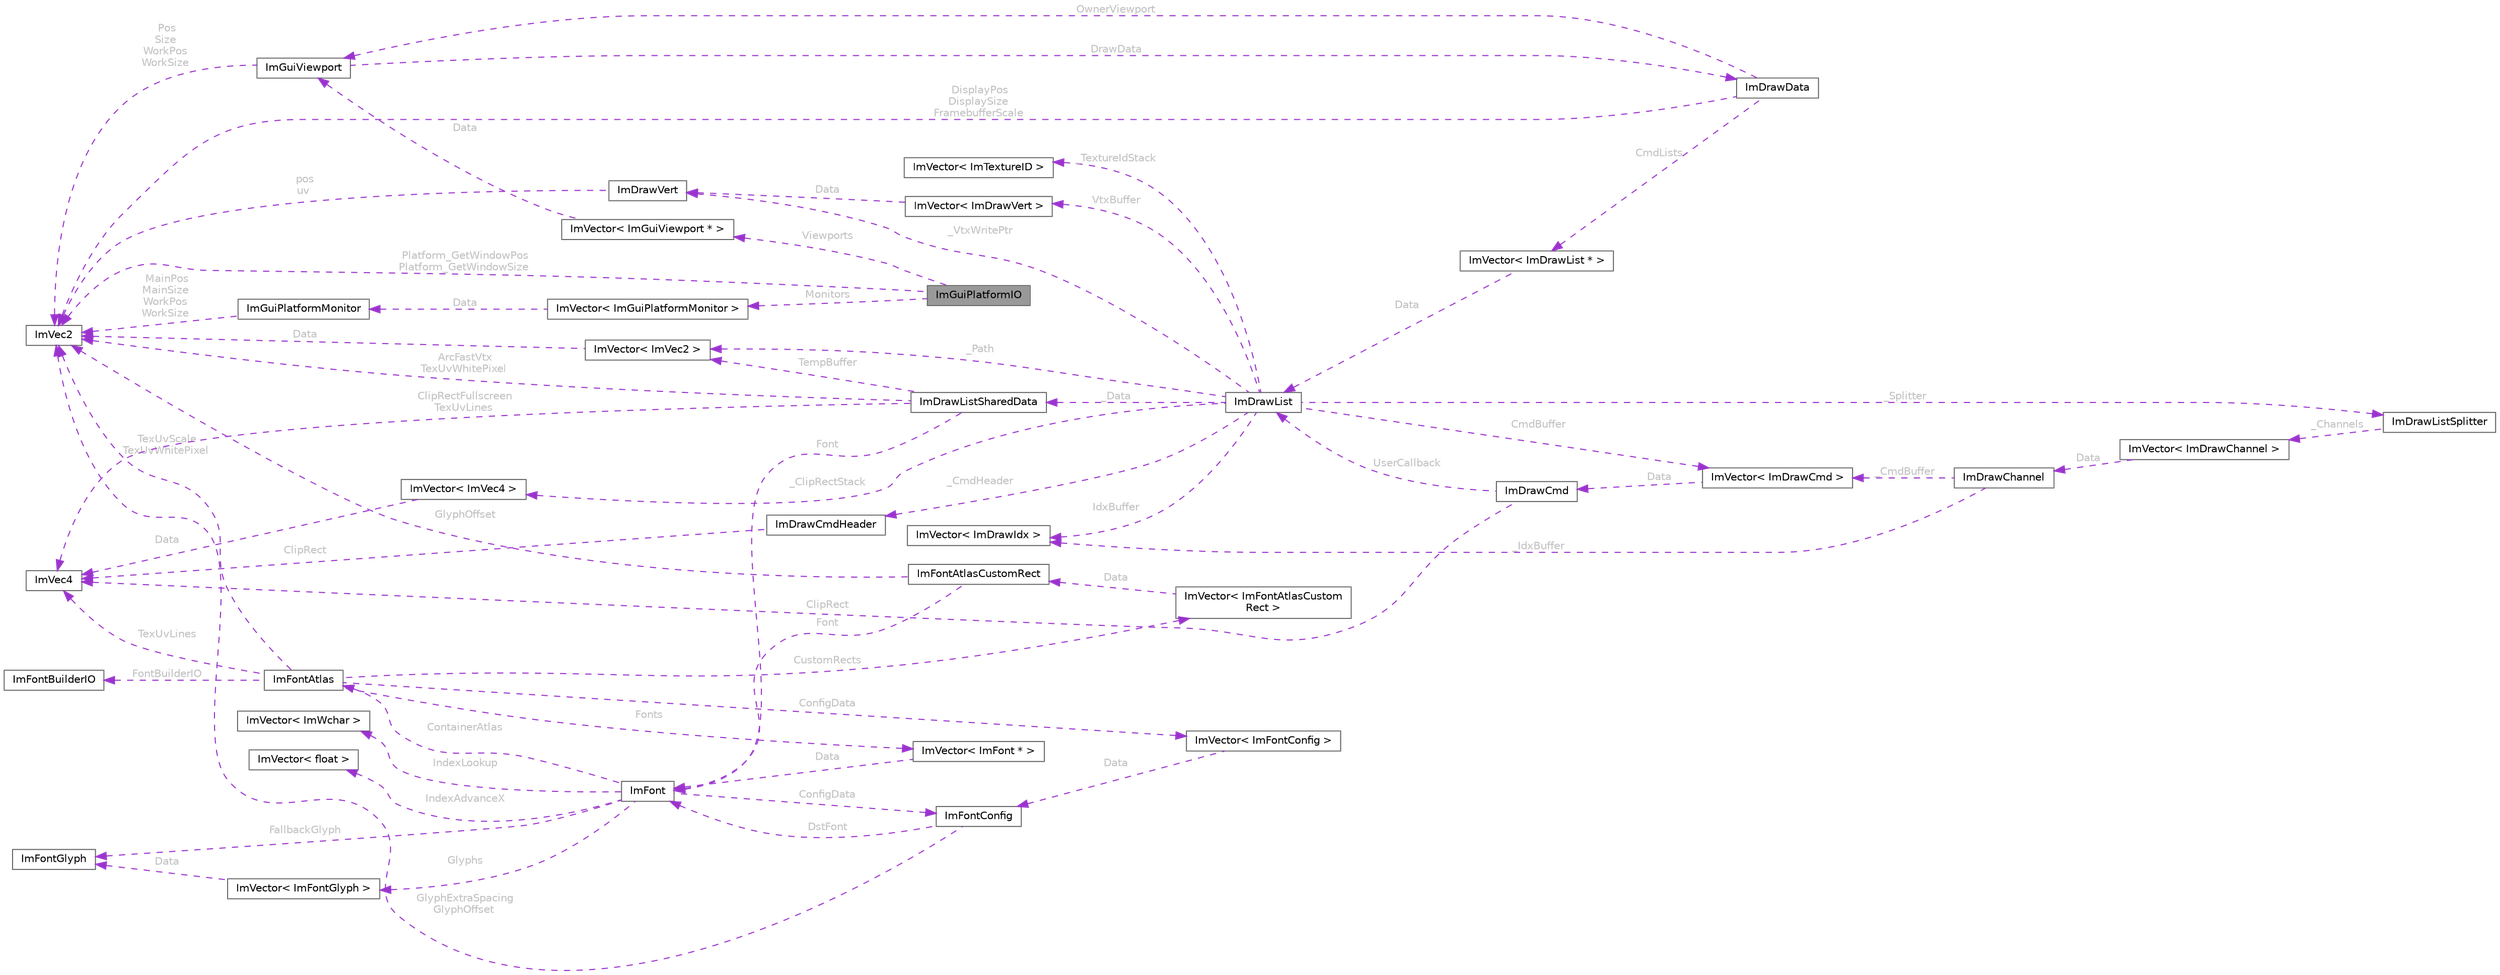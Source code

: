 digraph "ImGuiPlatformIO"
{
 // LATEX_PDF_SIZE
  bgcolor="transparent";
  edge [fontname=Helvetica,fontsize=10,labelfontname=Helvetica,labelfontsize=10];
  node [fontname=Helvetica,fontsize=10,shape=box,height=0.2,width=0.4];
  rankdir="LR";
  Node1 [id="Node000001",label="ImGuiPlatformIO",height=0.2,width=0.4,color="gray40", fillcolor="grey60", style="filled", fontcolor="black",tooltip=" "];
  Node2 -> Node1 [id="edge59_Node000001_Node000002",dir="back",color="darkorchid3",style="dashed",tooltip=" ",label=" Platform_GetWindowPos\nPlatform_GetWindowSize",fontcolor="grey" ];
  Node2 [id="Node000002",label="ImVec2",height=0.2,width=0.4,color="gray40", fillcolor="white", style="filled",URL="$struct_im_vec2.html",tooltip=" "];
  Node3 -> Node1 [id="edge60_Node000001_Node000003",dir="back",color="darkorchid3",style="dashed",tooltip=" ",label=" Monitors",fontcolor="grey" ];
  Node3 [id="Node000003",label="ImVector\< ImGuiPlatformMonitor \>",height=0.2,width=0.4,color="gray40", fillcolor="white", style="filled",URL="$struct_im_vector.html",tooltip=" "];
  Node4 -> Node3 [id="edge61_Node000003_Node000004",dir="back",color="darkorchid3",style="dashed",tooltip=" ",label=" Data",fontcolor="grey" ];
  Node4 [id="Node000004",label="ImGuiPlatformMonitor",height=0.2,width=0.4,color="gray40", fillcolor="white", style="filled",URL="$struct_im_gui_platform_monitor.html",tooltip=" "];
  Node2 -> Node4 [id="edge62_Node000004_Node000002",dir="back",color="darkorchid3",style="dashed",tooltip=" ",label=" MainPos\nMainSize\nWorkPos\nWorkSize",fontcolor="grey" ];
  Node5 -> Node1 [id="edge63_Node000001_Node000005",dir="back",color="darkorchid3",style="dashed",tooltip=" ",label=" Viewports",fontcolor="grey" ];
  Node5 [id="Node000005",label="ImVector\< ImGuiViewport * \>",height=0.2,width=0.4,color="gray40", fillcolor="white", style="filled",URL="$struct_im_vector.html",tooltip=" "];
  Node6 -> Node5 [id="edge64_Node000005_Node000006",dir="back",color="darkorchid3",style="dashed",tooltip=" ",label=" Data",fontcolor="grey" ];
  Node6 [id="Node000006",label="ImGuiViewport",height=0.2,width=0.4,color="gray40", fillcolor="white", style="filled",URL="$struct_im_gui_viewport.html",tooltip=" "];
  Node2 -> Node6 [id="edge65_Node000006_Node000002",dir="back",color="darkorchid3",style="dashed",tooltip=" ",label=" Pos\nSize\nWorkPos\nWorkSize",fontcolor="grey" ];
  Node7 -> Node6 [id="edge66_Node000006_Node000007",dir="back",color="darkorchid3",style="dashed",tooltip=" ",label=" DrawData",fontcolor="grey" ];
  Node7 [id="Node000007",label="ImDrawData",height=0.2,width=0.4,color="gray40", fillcolor="white", style="filled",URL="$struct_im_draw_data.html",tooltip=" "];
  Node8 -> Node7 [id="edge67_Node000007_Node000008",dir="back",color="darkorchid3",style="dashed",tooltip=" ",label=" CmdLists",fontcolor="grey" ];
  Node8 [id="Node000008",label="ImVector\< ImDrawList * \>",height=0.2,width=0.4,color="gray40", fillcolor="white", style="filled",URL="$struct_im_vector.html",tooltip=" "];
  Node9 -> Node8 [id="edge68_Node000008_Node000009",dir="back",color="darkorchid3",style="dashed",tooltip=" ",label=" Data",fontcolor="grey" ];
  Node9 [id="Node000009",label="ImDrawList",height=0.2,width=0.4,color="gray40", fillcolor="white", style="filled",URL="$struct_im_draw_list.html",tooltip=" "];
  Node10 -> Node9 [id="edge69_Node000009_Node000010",dir="back",color="darkorchid3",style="dashed",tooltip=" ",label=" CmdBuffer",fontcolor="grey" ];
  Node10 [id="Node000010",label="ImVector\< ImDrawCmd \>",height=0.2,width=0.4,color="gray40", fillcolor="white", style="filled",URL="$struct_im_vector.html",tooltip=" "];
  Node11 -> Node10 [id="edge70_Node000010_Node000011",dir="back",color="darkorchid3",style="dashed",tooltip=" ",label=" Data",fontcolor="grey" ];
  Node11 [id="Node000011",label="ImDrawCmd",height=0.2,width=0.4,color="gray40", fillcolor="white", style="filled",URL="$struct_im_draw_cmd.html",tooltip=" "];
  Node12 -> Node11 [id="edge71_Node000011_Node000012",dir="back",color="darkorchid3",style="dashed",tooltip=" ",label=" ClipRect",fontcolor="grey" ];
  Node12 [id="Node000012",label="ImVec4",height=0.2,width=0.4,color="gray40", fillcolor="white", style="filled",URL="$struct_im_vec4.html",tooltip=" "];
  Node9 -> Node11 [id="edge72_Node000011_Node000009",dir="back",color="darkorchid3",style="dashed",tooltip=" ",label=" UserCallback",fontcolor="grey" ];
  Node13 -> Node9 [id="edge73_Node000009_Node000013",dir="back",color="darkorchid3",style="dashed",tooltip=" ",label=" IdxBuffer",fontcolor="grey" ];
  Node13 [id="Node000013",label="ImVector\< ImDrawIdx \>",height=0.2,width=0.4,color="gray40", fillcolor="white", style="filled",URL="$struct_im_vector.html",tooltip=" "];
  Node14 -> Node9 [id="edge74_Node000009_Node000014",dir="back",color="darkorchid3",style="dashed",tooltip=" ",label=" VtxBuffer",fontcolor="grey" ];
  Node14 [id="Node000014",label="ImVector\< ImDrawVert \>",height=0.2,width=0.4,color="gray40", fillcolor="white", style="filled",URL="$struct_im_vector.html",tooltip=" "];
  Node15 -> Node14 [id="edge75_Node000014_Node000015",dir="back",color="darkorchid3",style="dashed",tooltip=" ",label=" Data",fontcolor="grey" ];
  Node15 [id="Node000015",label="ImDrawVert",height=0.2,width=0.4,color="gray40", fillcolor="white", style="filled",URL="$struct_im_draw_vert.html",tooltip=" "];
  Node2 -> Node15 [id="edge76_Node000015_Node000002",dir="back",color="darkorchid3",style="dashed",tooltip=" ",label=" pos\nuv",fontcolor="grey" ];
  Node16 -> Node9 [id="edge77_Node000009_Node000016",dir="back",color="darkorchid3",style="dashed",tooltip=" ",label=" _Data",fontcolor="grey" ];
  Node16 [id="Node000016",label="ImDrawListSharedData",height=0.2,width=0.4,color="gray40", fillcolor="white", style="filled",URL="$struct_im_draw_list_shared_data.html",tooltip=" "];
  Node2 -> Node16 [id="edge78_Node000016_Node000002",dir="back",color="darkorchid3",style="dashed",tooltip=" ",label=" ArcFastVtx\nTexUvWhitePixel",fontcolor="grey" ];
  Node17 -> Node16 [id="edge79_Node000016_Node000017",dir="back",color="darkorchid3",style="dashed",tooltip=" ",label=" Font",fontcolor="grey" ];
  Node17 [id="Node000017",label="ImFont",height=0.2,width=0.4,color="gray40", fillcolor="white", style="filled",URL="$struct_im_font.html",tooltip=" "];
  Node18 -> Node17 [id="edge80_Node000017_Node000018",dir="back",color="darkorchid3",style="dashed",tooltip=" ",label=" IndexAdvanceX",fontcolor="grey" ];
  Node18 [id="Node000018",label="ImVector\< float \>",height=0.2,width=0.4,color="gray40", fillcolor="white", style="filled",URL="$struct_im_vector.html",tooltip=" "];
  Node19 -> Node17 [id="edge81_Node000017_Node000019",dir="back",color="darkorchid3",style="dashed",tooltip=" ",label=" IndexLookup",fontcolor="grey" ];
  Node19 [id="Node000019",label="ImVector\< ImWchar \>",height=0.2,width=0.4,color="gray40", fillcolor="white", style="filled",URL="$struct_im_vector.html",tooltip=" "];
  Node20 -> Node17 [id="edge82_Node000017_Node000020",dir="back",color="darkorchid3",style="dashed",tooltip=" ",label=" Glyphs",fontcolor="grey" ];
  Node20 [id="Node000020",label="ImVector\< ImFontGlyph \>",height=0.2,width=0.4,color="gray40", fillcolor="white", style="filled",URL="$struct_im_vector.html",tooltip=" "];
  Node21 -> Node20 [id="edge83_Node000020_Node000021",dir="back",color="darkorchid3",style="dashed",tooltip=" ",label=" Data",fontcolor="grey" ];
  Node21 [id="Node000021",label="ImFontGlyph",height=0.2,width=0.4,color="gray40", fillcolor="white", style="filled",URL="$struct_im_font_glyph.html",tooltip=" "];
  Node21 -> Node17 [id="edge84_Node000017_Node000021",dir="back",color="darkorchid3",style="dashed",tooltip=" ",label=" FallbackGlyph",fontcolor="grey" ];
  Node22 -> Node17 [id="edge85_Node000017_Node000022",dir="back",color="darkorchid3",style="dashed",tooltip=" ",label=" ContainerAtlas",fontcolor="grey" ];
  Node22 [id="Node000022",label="ImFontAtlas",height=0.2,width=0.4,color="gray40", fillcolor="white", style="filled",URL="$struct_im_font_atlas.html",tooltip=" "];
  Node2 -> Node22 [id="edge86_Node000022_Node000002",dir="back",color="darkorchid3",style="dashed",tooltip=" ",label=" TexUvScale\nTexUvWhitePixel",fontcolor="grey" ];
  Node23 -> Node22 [id="edge87_Node000022_Node000023",dir="back",color="darkorchid3",style="dashed",tooltip=" ",label=" Fonts",fontcolor="grey" ];
  Node23 [id="Node000023",label="ImVector\< ImFont * \>",height=0.2,width=0.4,color="gray40", fillcolor="white", style="filled",URL="$struct_im_vector.html",tooltip=" "];
  Node17 -> Node23 [id="edge88_Node000023_Node000017",dir="back",color="darkorchid3",style="dashed",tooltip=" ",label=" Data",fontcolor="grey" ];
  Node24 -> Node22 [id="edge89_Node000022_Node000024",dir="back",color="darkorchid3",style="dashed",tooltip=" ",label=" CustomRects",fontcolor="grey" ];
  Node24 [id="Node000024",label="ImVector\< ImFontAtlasCustom\lRect \>",height=0.2,width=0.4,color="gray40", fillcolor="white", style="filled",URL="$struct_im_vector.html",tooltip=" "];
  Node25 -> Node24 [id="edge90_Node000024_Node000025",dir="back",color="darkorchid3",style="dashed",tooltip=" ",label=" Data",fontcolor="grey" ];
  Node25 [id="Node000025",label="ImFontAtlasCustomRect",height=0.2,width=0.4,color="gray40", fillcolor="white", style="filled",URL="$struct_im_font_atlas_custom_rect.html",tooltip=" "];
  Node2 -> Node25 [id="edge91_Node000025_Node000002",dir="back",color="darkorchid3",style="dashed",tooltip=" ",label=" GlyphOffset",fontcolor="grey" ];
  Node17 -> Node25 [id="edge92_Node000025_Node000017",dir="back",color="darkorchid3",style="dashed",tooltip=" ",label=" Font",fontcolor="grey" ];
  Node26 -> Node22 [id="edge93_Node000022_Node000026",dir="back",color="darkorchid3",style="dashed",tooltip=" ",label=" ConfigData",fontcolor="grey" ];
  Node26 [id="Node000026",label="ImVector\< ImFontConfig \>",height=0.2,width=0.4,color="gray40", fillcolor="white", style="filled",URL="$struct_im_vector.html",tooltip=" "];
  Node27 -> Node26 [id="edge94_Node000026_Node000027",dir="back",color="darkorchid3",style="dashed",tooltip=" ",label=" Data",fontcolor="grey" ];
  Node27 [id="Node000027",label="ImFontConfig",height=0.2,width=0.4,color="gray40", fillcolor="white", style="filled",URL="$struct_im_font_config.html",tooltip=" "];
  Node2 -> Node27 [id="edge95_Node000027_Node000002",dir="back",color="darkorchid3",style="dashed",tooltip=" ",label=" GlyphExtraSpacing\nGlyphOffset",fontcolor="grey" ];
  Node17 -> Node27 [id="edge96_Node000027_Node000017",dir="back",color="darkorchid3",style="dashed",tooltip=" ",label=" DstFont",fontcolor="grey" ];
  Node12 -> Node22 [id="edge97_Node000022_Node000012",dir="back",color="darkorchid3",style="dashed",tooltip=" ",label=" TexUvLines",fontcolor="grey" ];
  Node28 -> Node22 [id="edge98_Node000022_Node000028",dir="back",color="darkorchid3",style="dashed",tooltip=" ",label=" FontBuilderIO",fontcolor="grey" ];
  Node28 [id="Node000028",label="ImFontBuilderIO",height=0.2,width=0.4,color="gray40", fillcolor="white", style="filled",URL="$struct_im_font_builder_i_o.html",tooltip=" "];
  Node27 -> Node17 [id="edge99_Node000017_Node000027",dir="back",color="darkorchid3",style="dashed",tooltip=" ",label=" ConfigData",fontcolor="grey" ];
  Node12 -> Node16 [id="edge100_Node000016_Node000012",dir="back",color="darkorchid3",style="dashed",tooltip=" ",label=" ClipRectFullscreen\nTexUvLines",fontcolor="grey" ];
  Node29 -> Node16 [id="edge101_Node000016_Node000029",dir="back",color="darkorchid3",style="dashed",tooltip=" ",label=" TempBuffer",fontcolor="grey" ];
  Node29 [id="Node000029",label="ImVector\< ImVec2 \>",height=0.2,width=0.4,color="gray40", fillcolor="white", style="filled",URL="$struct_im_vector.html",tooltip=" "];
  Node2 -> Node29 [id="edge102_Node000029_Node000002",dir="back",color="darkorchid3",style="dashed",tooltip=" ",label=" Data",fontcolor="grey" ];
  Node15 -> Node9 [id="edge103_Node000009_Node000015",dir="back",color="darkorchid3",style="dashed",tooltip=" ",label=" _VtxWritePtr",fontcolor="grey" ];
  Node30 -> Node9 [id="edge104_Node000009_Node000030",dir="back",color="darkorchid3",style="dashed",tooltip=" ",label=" _ClipRectStack",fontcolor="grey" ];
  Node30 [id="Node000030",label="ImVector\< ImVec4 \>",height=0.2,width=0.4,color="gray40", fillcolor="white", style="filled",URL="$struct_im_vector.html",tooltip=" "];
  Node12 -> Node30 [id="edge105_Node000030_Node000012",dir="back",color="darkorchid3",style="dashed",tooltip=" ",label=" Data",fontcolor="grey" ];
  Node31 -> Node9 [id="edge106_Node000009_Node000031",dir="back",color="darkorchid3",style="dashed",tooltip=" ",label=" _TextureIdStack",fontcolor="grey" ];
  Node31 [id="Node000031",label="ImVector\< ImTextureID \>",height=0.2,width=0.4,color="gray40", fillcolor="white", style="filled",URL="$struct_im_vector.html",tooltip=" "];
  Node29 -> Node9 [id="edge107_Node000009_Node000029",dir="back",color="darkorchid3",style="dashed",tooltip=" ",label=" _Path",fontcolor="grey" ];
  Node32 -> Node9 [id="edge108_Node000009_Node000032",dir="back",color="darkorchid3",style="dashed",tooltip=" ",label=" _CmdHeader",fontcolor="grey" ];
  Node32 [id="Node000032",label="ImDrawCmdHeader",height=0.2,width=0.4,color="gray40", fillcolor="white", style="filled",URL="$struct_im_draw_cmd_header.html",tooltip=" "];
  Node12 -> Node32 [id="edge109_Node000032_Node000012",dir="back",color="darkorchid3",style="dashed",tooltip=" ",label=" ClipRect",fontcolor="grey" ];
  Node33 -> Node9 [id="edge110_Node000009_Node000033",dir="back",color="darkorchid3",style="dashed",tooltip=" ",label=" _Splitter",fontcolor="grey" ];
  Node33 [id="Node000033",label="ImDrawListSplitter",height=0.2,width=0.4,color="gray40", fillcolor="white", style="filled",URL="$struct_im_draw_list_splitter.html",tooltip=" "];
  Node34 -> Node33 [id="edge111_Node000033_Node000034",dir="back",color="darkorchid3",style="dashed",tooltip=" ",label=" _Channels",fontcolor="grey" ];
  Node34 [id="Node000034",label="ImVector\< ImDrawChannel \>",height=0.2,width=0.4,color="gray40", fillcolor="white", style="filled",URL="$struct_im_vector.html",tooltip=" "];
  Node35 -> Node34 [id="edge112_Node000034_Node000035",dir="back",color="darkorchid3",style="dashed",tooltip=" ",label=" Data",fontcolor="grey" ];
  Node35 [id="Node000035",label="ImDrawChannel",height=0.2,width=0.4,color="gray40", fillcolor="white", style="filled",URL="$struct_im_draw_channel.html",tooltip=" "];
  Node10 -> Node35 [id="edge113_Node000035_Node000010",dir="back",color="darkorchid3",style="dashed",tooltip=" ",label=" _CmdBuffer",fontcolor="grey" ];
  Node13 -> Node35 [id="edge114_Node000035_Node000013",dir="back",color="darkorchid3",style="dashed",tooltip=" ",label=" _IdxBuffer",fontcolor="grey" ];
  Node2 -> Node7 [id="edge115_Node000007_Node000002",dir="back",color="darkorchid3",style="dashed",tooltip=" ",label=" DisplayPos\nDisplaySize\nFramebufferScale",fontcolor="grey" ];
  Node6 -> Node7 [id="edge116_Node000007_Node000006",dir="back",color="darkorchid3",style="dashed",tooltip=" ",label=" OwnerViewport",fontcolor="grey" ];
}
